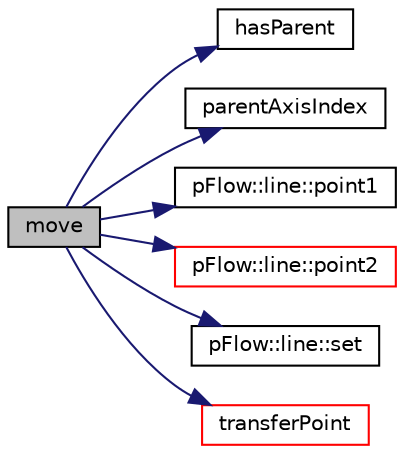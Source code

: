 digraph "move"
{
 // LATEX_PDF_SIZE
  edge [fontname="Helvetica",fontsize="10",labelfontname="Helvetica",labelfontsize="10"];
  node [fontname="Helvetica",fontsize="10",shape=record];
  rankdir="LR";
  Node1 [label="move",height=0.2,width=0.4,color="black", fillcolor="grey75", style="filled", fontcolor="black",tooltip="Move the end points of the axis."];
  Node1 -> Node2 [color="midnightblue",fontsize="10",style="solid",fontname="Helvetica"];
  Node2 [label="hasParent",height=0.2,width=0.4,color="black", fillcolor="white", style="filled",URL="$classpFlow_1_1multiRotatingAxis.html#a8b78ce37c8b6ddd455f0f66515f5fde9",tooltip="Does this axis have a parent."];
  Node1 -> Node3 [color="midnightblue",fontsize="10",style="solid",fontname="Helvetica"];
  Node3 [label="parentAxisIndex",height=0.2,width=0.4,color="black", fillcolor="white", style="filled",URL="$classpFlow_1_1multiRotatingAxis.html#aec6973746223be429e4b60609b6fdc3a",tooltip="Return the index of parent axis."];
  Node1 -> Node4 [color="midnightblue",fontsize="10",style="solid",fontname="Helvetica"];
  Node4 [label="pFlow::line::point1",height=0.2,width=0.4,color="black", fillcolor="white", style="filled",URL="$classpFlow_1_1line.html#a3e567d88cfb67880bd9b7bff731a1bca",tooltip=" "];
  Node1 -> Node5 [color="midnightblue",fontsize="10",style="solid",fontname="Helvetica"];
  Node5 [label="pFlow::line::point2",height=0.2,width=0.4,color="red", fillcolor="white", style="filled",URL="$classpFlow_1_1line.html#a8be4546d19375c7bf44311fc5320b5ed",tooltip=" "];
  Node1 -> Node7 [color="midnightblue",fontsize="10",style="solid",fontname="Helvetica"];
  Node7 [label="pFlow::line::set",height=0.2,width=0.4,color="black", fillcolor="white", style="filled",URL="$classpFlow_1_1line.html#ac127bfac1d358476c57ace2ab7497ee4",tooltip=" "];
  Node1 -> Node8 [color="midnightblue",fontsize="10",style="solid",fontname="Helvetica"];
  Node8 [label="transferPoint",height=0.2,width=0.4,color="red", fillcolor="white", style="filled",URL="$classpFlow_1_1multiRotatingAxis.html#a56d51bacf319278cac71727b57b95c36",tooltip="Translate point p for dt seconds based on the axis information."];
}
